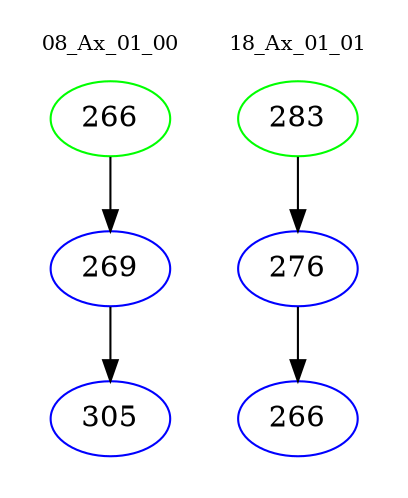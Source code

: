digraph{
subgraph cluster_0 {
color = white
label = "08_Ax_01_00";
fontsize=10;
T0_266 [label="266", color="green"]
T0_266 -> T0_269 [color="black"]
T0_269 [label="269", color="blue"]
T0_269 -> T0_305 [color="black"]
T0_305 [label="305", color="blue"]
}
subgraph cluster_1 {
color = white
label = "18_Ax_01_01";
fontsize=10;
T1_283 [label="283", color="green"]
T1_283 -> T1_276 [color="black"]
T1_276 [label="276", color="blue"]
T1_276 -> T1_266 [color="black"]
T1_266 [label="266", color="blue"]
}
}
